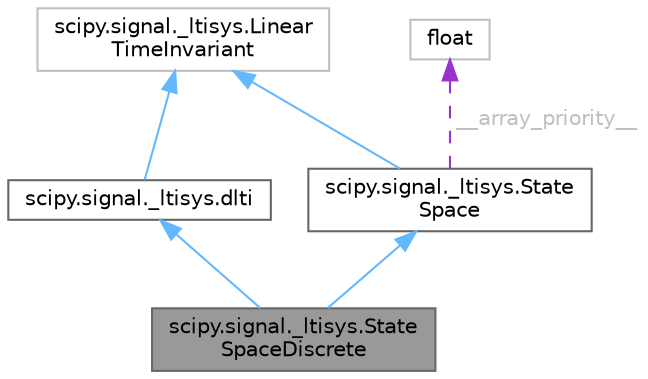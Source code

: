 digraph "scipy.signal._ltisys.StateSpaceDiscrete"
{
 // LATEX_PDF_SIZE
  bgcolor="transparent";
  edge [fontname=Helvetica,fontsize=10,labelfontname=Helvetica,labelfontsize=10];
  node [fontname=Helvetica,fontsize=10,shape=box,height=0.2,width=0.4];
  Node1 [id="Node000001",label="scipy.signal._ltisys.State\lSpaceDiscrete",height=0.2,width=0.4,color="gray40", fillcolor="grey60", style="filled", fontcolor="black",tooltip=" "];
  Node2 -> Node1 [id="edge1_Node000001_Node000002",dir="back",color="steelblue1",style="solid",tooltip=" "];
  Node2 [id="Node000002",label="scipy.signal._ltisys.State\lSpace",height=0.2,width=0.4,color="gray40", fillcolor="white", style="filled",URL="$d8/d40/classscipy_1_1signal_1_1__ltisys_1_1StateSpace.html",tooltip=" "];
  Node3 -> Node2 [id="edge2_Node000002_Node000003",dir="back",color="steelblue1",style="solid",tooltip=" "];
  Node3 [id="Node000003",label="scipy.signal._ltisys.Linear\lTimeInvariant",height=0.2,width=0.4,color="grey75", fillcolor="white", style="filled",URL="$db/d32/classscipy_1_1signal_1_1__ltisys_1_1LinearTimeInvariant.html",tooltip=" "];
  Node4 -> Node2 [id="edge3_Node000002_Node000004",dir="back",color="darkorchid3",style="dashed",tooltip=" ",label=" __array_priority__",fontcolor="grey" ];
  Node4 [id="Node000004",label="float",height=0.2,width=0.4,color="grey75", fillcolor="white", style="filled",tooltip=" "];
  Node5 -> Node1 [id="edge4_Node000001_Node000005",dir="back",color="steelblue1",style="solid",tooltip=" "];
  Node5 [id="Node000005",label="scipy.signal._ltisys.dlti",height=0.2,width=0.4,color="gray40", fillcolor="white", style="filled",URL="$dc/dd6/classscipy_1_1signal_1_1__ltisys_1_1dlti.html",tooltip=" "];
  Node3 -> Node5 [id="edge5_Node000005_Node000003",dir="back",color="steelblue1",style="solid",tooltip=" "];
}
